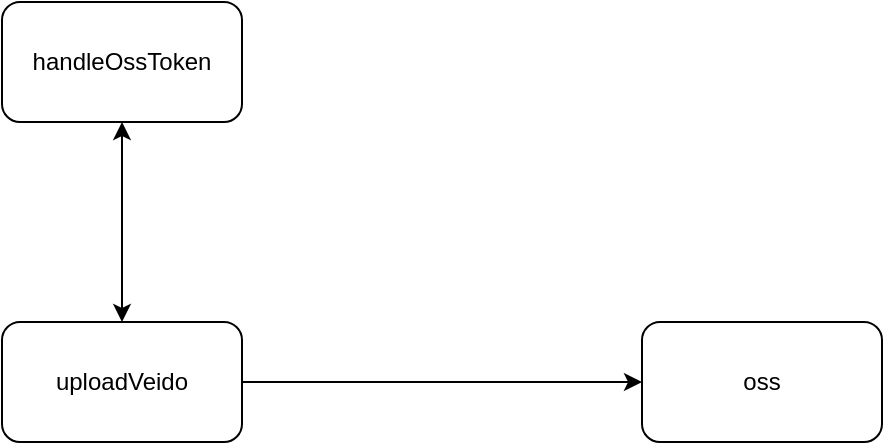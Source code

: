 <mxfile version="24.8.3">
  <diagram name="第 1 页" id="XircGbUUYUH0vBDwF7p0">
    <mxGraphModel dx="1647" dy="1020" grid="0" gridSize="10" guides="1" tooltips="1" connect="1" arrows="1" fold="1" page="1" pageScale="1" pageWidth="827" pageHeight="1169" math="0" shadow="0">
      <root>
        <mxCell id="0" />
        <mxCell id="1" parent="0" />
        <mxCell id="eI2JQ8lXm7SNjlIwLPsd-7" style="edgeStyle=orthogonalEdgeStyle;rounded=0;orthogonalLoop=1;jettySize=auto;html=1;entryX=0;entryY=0.5;entryDx=0;entryDy=0;" parent="1" source="eI2JQ8lXm7SNjlIwLPsd-1" target="eI2JQ8lXm7SNjlIwLPsd-3" edge="1">
          <mxGeometry relative="1" as="geometry" />
        </mxCell>
        <mxCell id="eI2JQ8lXm7SNjlIwLPsd-1" value="uploadVeido" style="rounded=1;whiteSpace=wrap;html=1;" parent="1" vertex="1">
          <mxGeometry x="80" y="200" width="120" height="60" as="geometry" />
        </mxCell>
        <mxCell id="eI2JQ8lXm7SNjlIwLPsd-2" value="handleOssToken" style="rounded=1;whiteSpace=wrap;html=1;" parent="1" vertex="1">
          <mxGeometry x="80" y="40" width="120" height="60" as="geometry" />
        </mxCell>
        <mxCell id="eI2JQ8lXm7SNjlIwLPsd-3" value="oss" style="rounded=1;whiteSpace=wrap;html=1;" parent="1" vertex="1">
          <mxGeometry x="400" y="200" width="120" height="60" as="geometry" />
        </mxCell>
        <mxCell id="eI2JQ8lXm7SNjlIwLPsd-8" value="" style="endArrow=classic;startArrow=classic;html=1;rounded=0;entryX=0.5;entryY=1;entryDx=0;entryDy=0;" parent="1" source="eI2JQ8lXm7SNjlIwLPsd-1" target="eI2JQ8lXm7SNjlIwLPsd-2" edge="1">
          <mxGeometry width="50" height="50" relative="1" as="geometry">
            <mxPoint x="340" y="410" as="sourcePoint" />
            <mxPoint x="390" y="360" as="targetPoint" />
            <Array as="points">
              <mxPoint x="140" y="130" />
            </Array>
          </mxGeometry>
        </mxCell>
      </root>
    </mxGraphModel>
  </diagram>
</mxfile>
